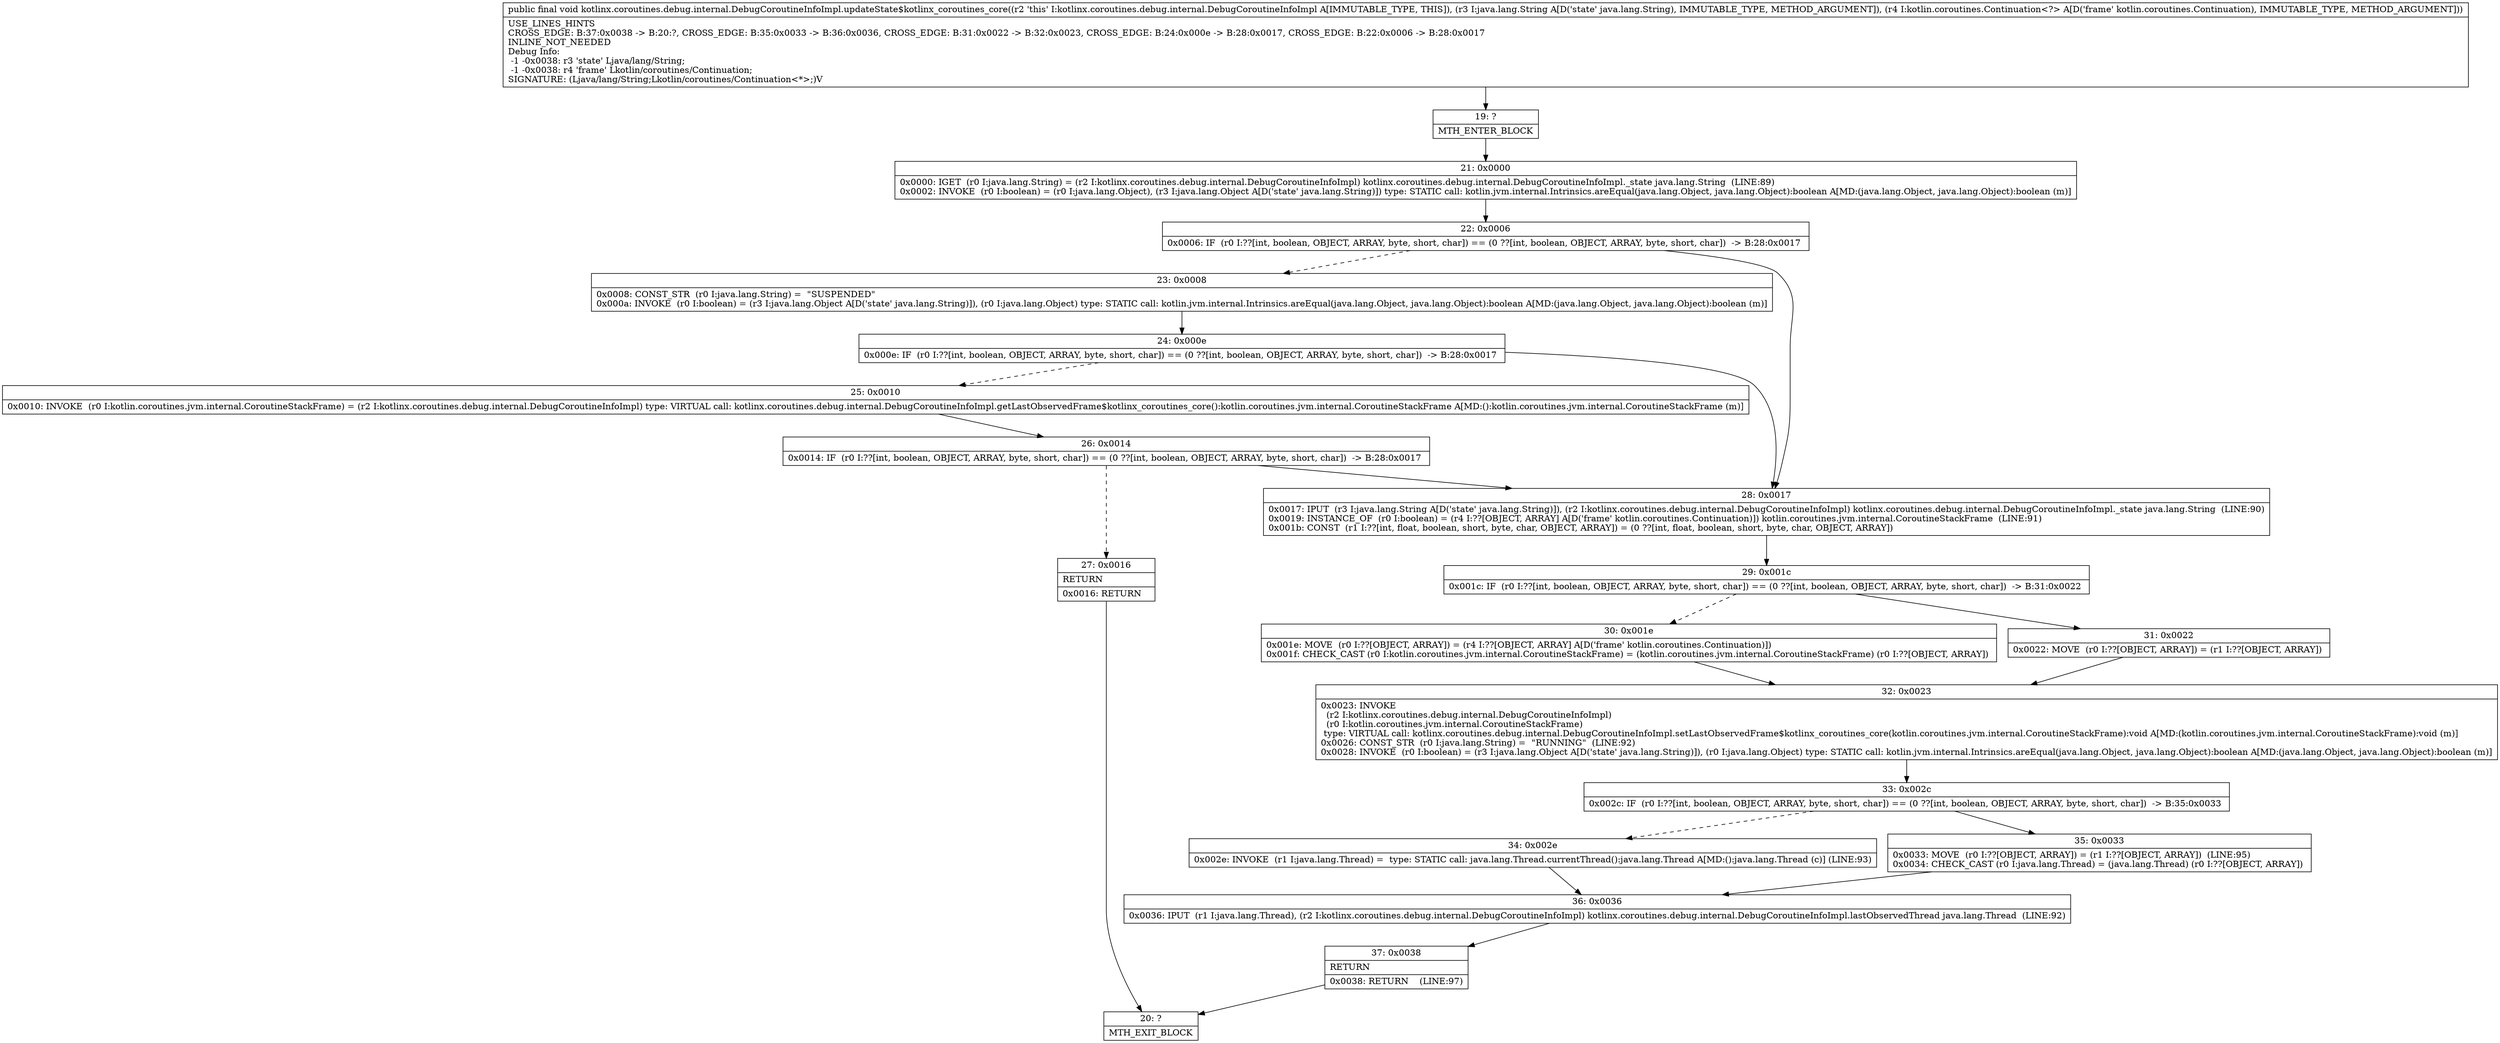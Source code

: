 digraph "CFG forkotlinx.coroutines.debug.internal.DebugCoroutineInfoImpl.updateState$kotlinx_coroutines_core(Ljava\/lang\/String;Lkotlin\/coroutines\/Continuation;)V" {
Node_19 [shape=record,label="{19\:\ ?|MTH_ENTER_BLOCK\l}"];
Node_21 [shape=record,label="{21\:\ 0x0000|0x0000: IGET  (r0 I:java.lang.String) = (r2 I:kotlinx.coroutines.debug.internal.DebugCoroutineInfoImpl) kotlinx.coroutines.debug.internal.DebugCoroutineInfoImpl._state java.lang.String  (LINE:89)\l0x0002: INVOKE  (r0 I:boolean) = (r0 I:java.lang.Object), (r3 I:java.lang.Object A[D('state' java.lang.String)]) type: STATIC call: kotlin.jvm.internal.Intrinsics.areEqual(java.lang.Object, java.lang.Object):boolean A[MD:(java.lang.Object, java.lang.Object):boolean (m)]\l}"];
Node_22 [shape=record,label="{22\:\ 0x0006|0x0006: IF  (r0 I:??[int, boolean, OBJECT, ARRAY, byte, short, char]) == (0 ??[int, boolean, OBJECT, ARRAY, byte, short, char])  \-\> B:28:0x0017 \l}"];
Node_23 [shape=record,label="{23\:\ 0x0008|0x0008: CONST_STR  (r0 I:java.lang.String) =  \"SUSPENDED\" \l0x000a: INVOKE  (r0 I:boolean) = (r3 I:java.lang.Object A[D('state' java.lang.String)]), (r0 I:java.lang.Object) type: STATIC call: kotlin.jvm.internal.Intrinsics.areEqual(java.lang.Object, java.lang.Object):boolean A[MD:(java.lang.Object, java.lang.Object):boolean (m)]\l}"];
Node_24 [shape=record,label="{24\:\ 0x000e|0x000e: IF  (r0 I:??[int, boolean, OBJECT, ARRAY, byte, short, char]) == (0 ??[int, boolean, OBJECT, ARRAY, byte, short, char])  \-\> B:28:0x0017 \l}"];
Node_25 [shape=record,label="{25\:\ 0x0010|0x0010: INVOKE  (r0 I:kotlin.coroutines.jvm.internal.CoroutineStackFrame) = (r2 I:kotlinx.coroutines.debug.internal.DebugCoroutineInfoImpl) type: VIRTUAL call: kotlinx.coroutines.debug.internal.DebugCoroutineInfoImpl.getLastObservedFrame$kotlinx_coroutines_core():kotlin.coroutines.jvm.internal.CoroutineStackFrame A[MD:():kotlin.coroutines.jvm.internal.CoroutineStackFrame (m)]\l}"];
Node_26 [shape=record,label="{26\:\ 0x0014|0x0014: IF  (r0 I:??[int, boolean, OBJECT, ARRAY, byte, short, char]) == (0 ??[int, boolean, OBJECT, ARRAY, byte, short, char])  \-\> B:28:0x0017 \l}"];
Node_27 [shape=record,label="{27\:\ 0x0016|RETURN\l|0x0016: RETURN   \l}"];
Node_20 [shape=record,label="{20\:\ ?|MTH_EXIT_BLOCK\l}"];
Node_28 [shape=record,label="{28\:\ 0x0017|0x0017: IPUT  (r3 I:java.lang.String A[D('state' java.lang.String)]), (r2 I:kotlinx.coroutines.debug.internal.DebugCoroutineInfoImpl) kotlinx.coroutines.debug.internal.DebugCoroutineInfoImpl._state java.lang.String  (LINE:90)\l0x0019: INSTANCE_OF  (r0 I:boolean) = (r4 I:??[OBJECT, ARRAY] A[D('frame' kotlin.coroutines.Continuation)]) kotlin.coroutines.jvm.internal.CoroutineStackFrame  (LINE:91)\l0x001b: CONST  (r1 I:??[int, float, boolean, short, byte, char, OBJECT, ARRAY]) = (0 ??[int, float, boolean, short, byte, char, OBJECT, ARRAY]) \l}"];
Node_29 [shape=record,label="{29\:\ 0x001c|0x001c: IF  (r0 I:??[int, boolean, OBJECT, ARRAY, byte, short, char]) == (0 ??[int, boolean, OBJECT, ARRAY, byte, short, char])  \-\> B:31:0x0022 \l}"];
Node_30 [shape=record,label="{30\:\ 0x001e|0x001e: MOVE  (r0 I:??[OBJECT, ARRAY]) = (r4 I:??[OBJECT, ARRAY] A[D('frame' kotlin.coroutines.Continuation)]) \l0x001f: CHECK_CAST (r0 I:kotlin.coroutines.jvm.internal.CoroutineStackFrame) = (kotlin.coroutines.jvm.internal.CoroutineStackFrame) (r0 I:??[OBJECT, ARRAY]) \l}"];
Node_32 [shape=record,label="{32\:\ 0x0023|0x0023: INVOKE  \l  (r2 I:kotlinx.coroutines.debug.internal.DebugCoroutineInfoImpl)\l  (r0 I:kotlin.coroutines.jvm.internal.CoroutineStackFrame)\l type: VIRTUAL call: kotlinx.coroutines.debug.internal.DebugCoroutineInfoImpl.setLastObservedFrame$kotlinx_coroutines_core(kotlin.coroutines.jvm.internal.CoroutineStackFrame):void A[MD:(kotlin.coroutines.jvm.internal.CoroutineStackFrame):void (m)]\l0x0026: CONST_STR  (r0 I:java.lang.String) =  \"RUNNING\"  (LINE:92)\l0x0028: INVOKE  (r0 I:boolean) = (r3 I:java.lang.Object A[D('state' java.lang.String)]), (r0 I:java.lang.Object) type: STATIC call: kotlin.jvm.internal.Intrinsics.areEqual(java.lang.Object, java.lang.Object):boolean A[MD:(java.lang.Object, java.lang.Object):boolean (m)]\l}"];
Node_33 [shape=record,label="{33\:\ 0x002c|0x002c: IF  (r0 I:??[int, boolean, OBJECT, ARRAY, byte, short, char]) == (0 ??[int, boolean, OBJECT, ARRAY, byte, short, char])  \-\> B:35:0x0033 \l}"];
Node_34 [shape=record,label="{34\:\ 0x002e|0x002e: INVOKE  (r1 I:java.lang.Thread) =  type: STATIC call: java.lang.Thread.currentThread():java.lang.Thread A[MD:():java.lang.Thread (c)] (LINE:93)\l}"];
Node_36 [shape=record,label="{36\:\ 0x0036|0x0036: IPUT  (r1 I:java.lang.Thread), (r2 I:kotlinx.coroutines.debug.internal.DebugCoroutineInfoImpl) kotlinx.coroutines.debug.internal.DebugCoroutineInfoImpl.lastObservedThread java.lang.Thread  (LINE:92)\l}"];
Node_37 [shape=record,label="{37\:\ 0x0038|RETURN\l|0x0038: RETURN    (LINE:97)\l}"];
Node_35 [shape=record,label="{35\:\ 0x0033|0x0033: MOVE  (r0 I:??[OBJECT, ARRAY]) = (r1 I:??[OBJECT, ARRAY])  (LINE:95)\l0x0034: CHECK_CAST (r0 I:java.lang.Thread) = (java.lang.Thread) (r0 I:??[OBJECT, ARRAY]) \l}"];
Node_31 [shape=record,label="{31\:\ 0x0022|0x0022: MOVE  (r0 I:??[OBJECT, ARRAY]) = (r1 I:??[OBJECT, ARRAY]) \l}"];
MethodNode[shape=record,label="{public final void kotlinx.coroutines.debug.internal.DebugCoroutineInfoImpl.updateState$kotlinx_coroutines_core((r2 'this' I:kotlinx.coroutines.debug.internal.DebugCoroutineInfoImpl A[IMMUTABLE_TYPE, THIS]), (r3 I:java.lang.String A[D('state' java.lang.String), IMMUTABLE_TYPE, METHOD_ARGUMENT]), (r4 I:kotlin.coroutines.Continuation\<?\> A[D('frame' kotlin.coroutines.Continuation), IMMUTABLE_TYPE, METHOD_ARGUMENT]))  | USE_LINES_HINTS\lCROSS_EDGE: B:37:0x0038 \-\> B:20:?, CROSS_EDGE: B:35:0x0033 \-\> B:36:0x0036, CROSS_EDGE: B:31:0x0022 \-\> B:32:0x0023, CROSS_EDGE: B:24:0x000e \-\> B:28:0x0017, CROSS_EDGE: B:22:0x0006 \-\> B:28:0x0017\lINLINE_NOT_NEEDED\lDebug Info:\l  \-1 \-0x0038: r3 'state' Ljava\/lang\/String;\l  \-1 \-0x0038: r4 'frame' Lkotlin\/coroutines\/Continuation;\lSIGNATURE: (Ljava\/lang\/String;Lkotlin\/coroutines\/Continuation\<*\>;)V\l}"];
MethodNode -> Node_19;Node_19 -> Node_21;
Node_21 -> Node_22;
Node_22 -> Node_23[style=dashed];
Node_22 -> Node_28;
Node_23 -> Node_24;
Node_24 -> Node_25[style=dashed];
Node_24 -> Node_28;
Node_25 -> Node_26;
Node_26 -> Node_27[style=dashed];
Node_26 -> Node_28;
Node_27 -> Node_20;
Node_28 -> Node_29;
Node_29 -> Node_30[style=dashed];
Node_29 -> Node_31;
Node_30 -> Node_32;
Node_32 -> Node_33;
Node_33 -> Node_34[style=dashed];
Node_33 -> Node_35;
Node_34 -> Node_36;
Node_36 -> Node_37;
Node_37 -> Node_20;
Node_35 -> Node_36;
Node_31 -> Node_32;
}


